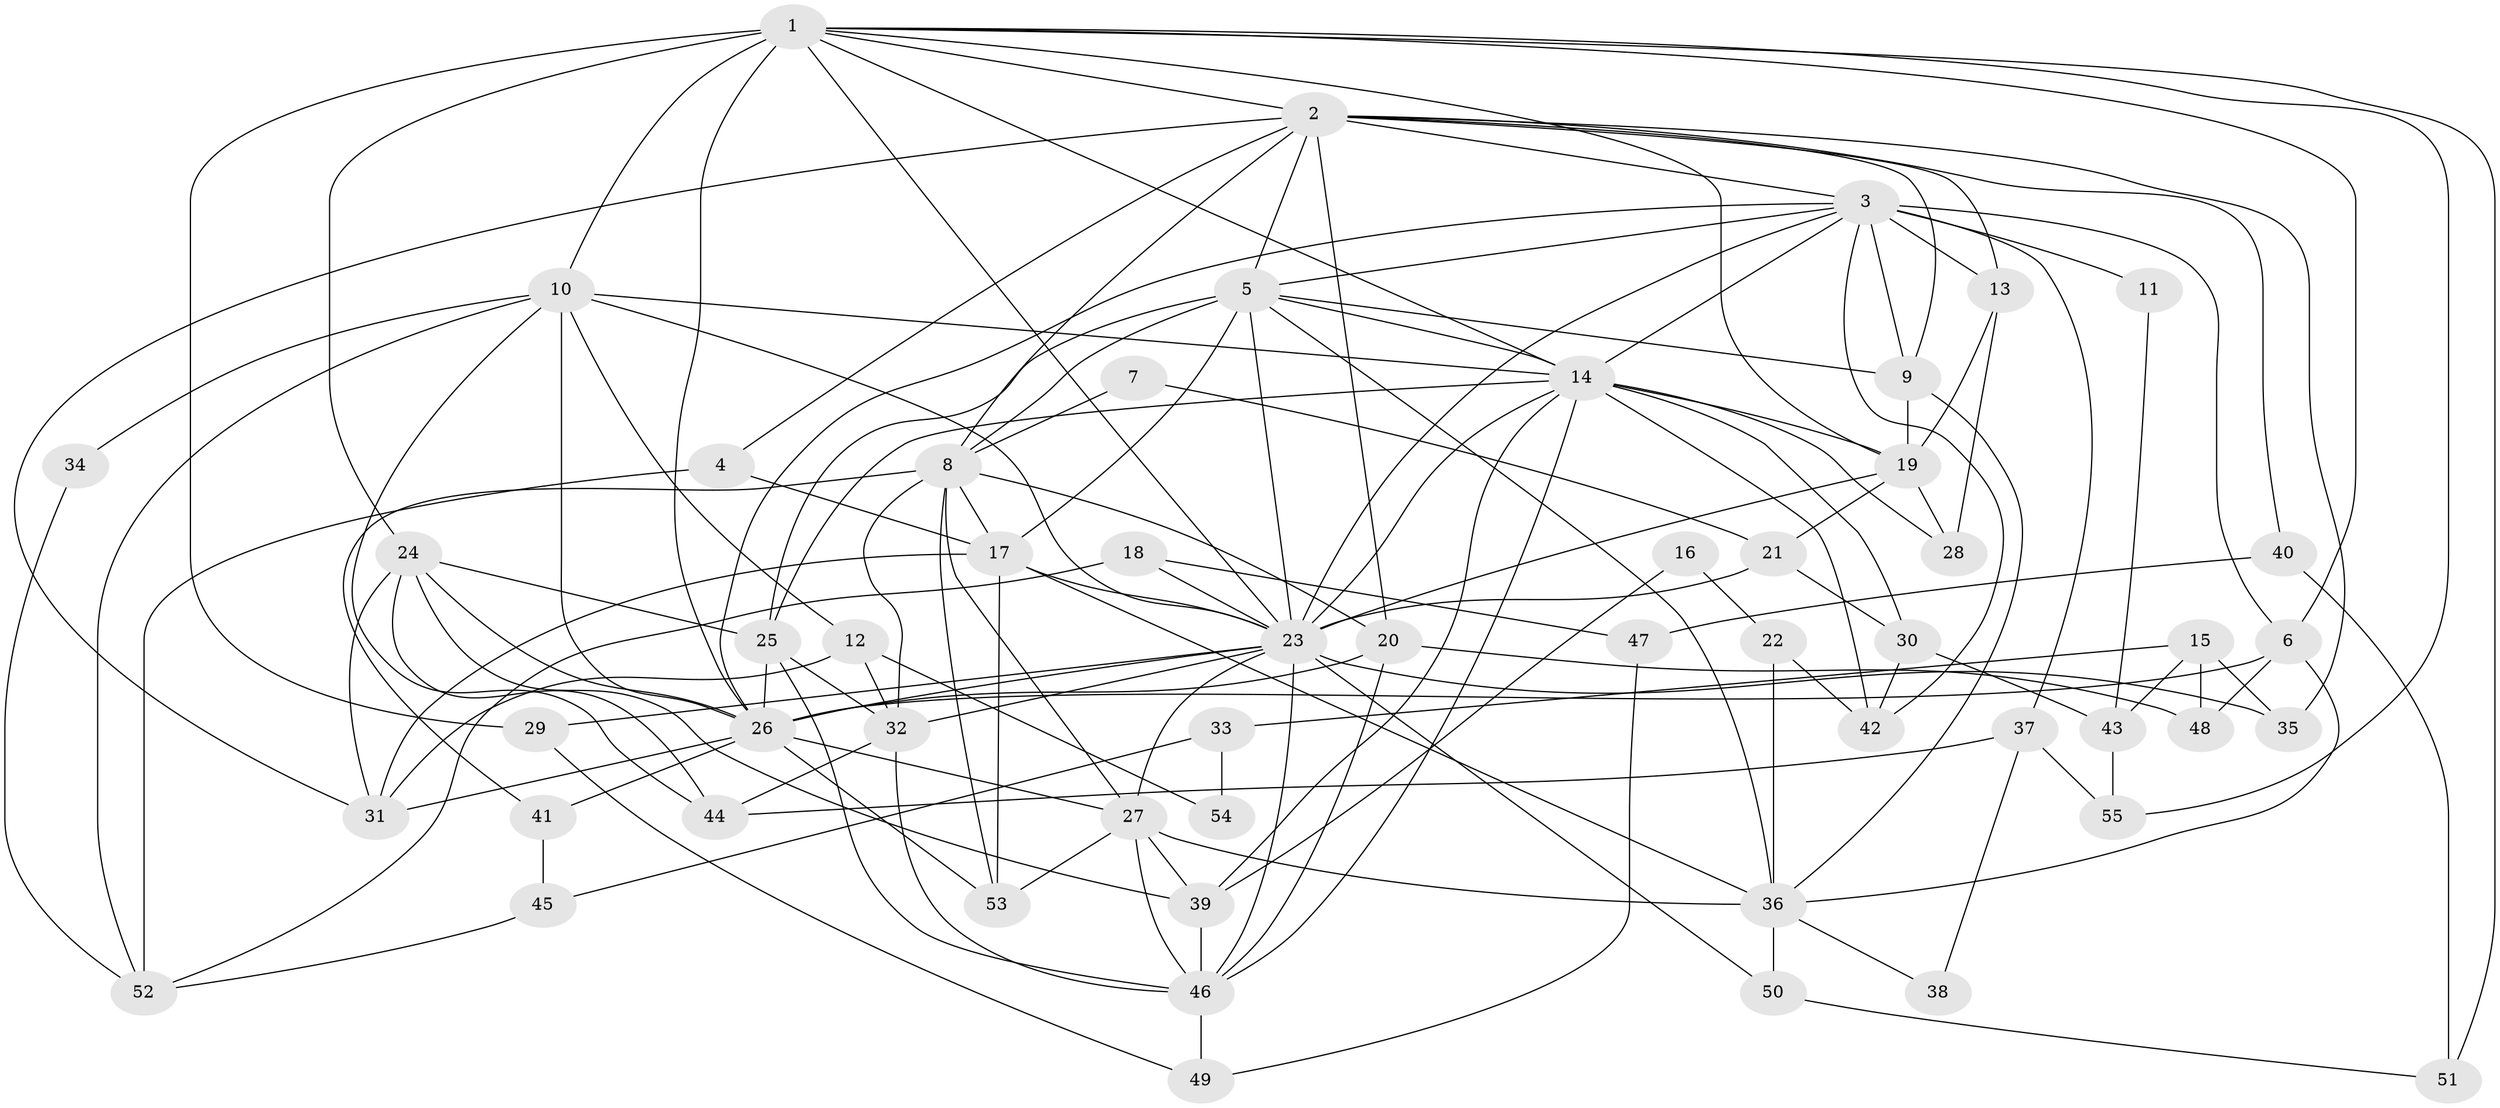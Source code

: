 // original degree distribution, {3: 0.3211009174311927, 4: 0.3302752293577982, 5: 0.1834862385321101, 2: 0.05504587155963303, 6: 0.09174311926605505, 7: 0.009174311926605505, 8: 0.009174311926605505}
// Generated by graph-tools (version 1.1) at 2025/36/03/09/25 02:36:23]
// undirected, 55 vertices, 142 edges
graph export_dot {
graph [start="1"]
  node [color=gray90,style=filled];
  1;
  2;
  3;
  4;
  5;
  6;
  7;
  8;
  9;
  10;
  11;
  12;
  13;
  14;
  15;
  16;
  17;
  18;
  19;
  20;
  21;
  22;
  23;
  24;
  25;
  26;
  27;
  28;
  29;
  30;
  31;
  32;
  33;
  34;
  35;
  36;
  37;
  38;
  39;
  40;
  41;
  42;
  43;
  44;
  45;
  46;
  47;
  48;
  49;
  50;
  51;
  52;
  53;
  54;
  55;
  1 -- 2 [weight=1.0];
  1 -- 6 [weight=1.0];
  1 -- 10 [weight=1.0];
  1 -- 14 [weight=1.0];
  1 -- 19 [weight=1.0];
  1 -- 23 [weight=1.0];
  1 -- 24 [weight=1.0];
  1 -- 26 [weight=2.0];
  1 -- 29 [weight=1.0];
  1 -- 51 [weight=1.0];
  1 -- 55 [weight=1.0];
  2 -- 3 [weight=1.0];
  2 -- 4 [weight=1.0];
  2 -- 5 [weight=1.0];
  2 -- 8 [weight=1.0];
  2 -- 9 [weight=1.0];
  2 -- 13 [weight=1.0];
  2 -- 20 [weight=1.0];
  2 -- 31 [weight=1.0];
  2 -- 35 [weight=1.0];
  2 -- 40 [weight=1.0];
  3 -- 5 [weight=1.0];
  3 -- 6 [weight=1.0];
  3 -- 9 [weight=3.0];
  3 -- 11 [weight=2.0];
  3 -- 13 [weight=1.0];
  3 -- 14 [weight=1.0];
  3 -- 23 [weight=1.0];
  3 -- 26 [weight=1.0];
  3 -- 37 [weight=1.0];
  3 -- 42 [weight=1.0];
  4 -- 17 [weight=2.0];
  4 -- 52 [weight=1.0];
  5 -- 8 [weight=1.0];
  5 -- 9 [weight=3.0];
  5 -- 14 [weight=1.0];
  5 -- 17 [weight=2.0];
  5 -- 23 [weight=2.0];
  5 -- 25 [weight=1.0];
  5 -- 36 [weight=1.0];
  6 -- 26 [weight=1.0];
  6 -- 36 [weight=1.0];
  6 -- 48 [weight=1.0];
  7 -- 8 [weight=1.0];
  7 -- 21 [weight=1.0];
  8 -- 17 [weight=1.0];
  8 -- 20 [weight=1.0];
  8 -- 27 [weight=1.0];
  8 -- 32 [weight=1.0];
  8 -- 41 [weight=1.0];
  8 -- 53 [weight=1.0];
  9 -- 19 [weight=2.0];
  9 -- 36 [weight=1.0];
  10 -- 12 [weight=1.0];
  10 -- 14 [weight=1.0];
  10 -- 23 [weight=1.0];
  10 -- 26 [weight=2.0];
  10 -- 34 [weight=1.0];
  10 -- 44 [weight=1.0];
  10 -- 52 [weight=1.0];
  11 -- 43 [weight=1.0];
  12 -- 31 [weight=1.0];
  12 -- 32 [weight=1.0];
  12 -- 54 [weight=1.0];
  13 -- 19 [weight=1.0];
  13 -- 28 [weight=1.0];
  14 -- 19 [weight=1.0];
  14 -- 23 [weight=2.0];
  14 -- 25 [weight=1.0];
  14 -- 28 [weight=1.0];
  14 -- 30 [weight=1.0];
  14 -- 39 [weight=1.0];
  14 -- 42 [weight=1.0];
  14 -- 46 [weight=1.0];
  15 -- 33 [weight=1.0];
  15 -- 35 [weight=1.0];
  15 -- 43 [weight=1.0];
  15 -- 48 [weight=1.0];
  16 -- 22 [weight=1.0];
  16 -- 39 [weight=1.0];
  17 -- 23 [weight=1.0];
  17 -- 31 [weight=1.0];
  17 -- 36 [weight=1.0];
  17 -- 53 [weight=1.0];
  18 -- 23 [weight=2.0];
  18 -- 47 [weight=1.0];
  18 -- 52 [weight=1.0];
  19 -- 21 [weight=1.0];
  19 -- 23 [weight=1.0];
  19 -- 28 [weight=1.0];
  20 -- 26 [weight=2.0];
  20 -- 46 [weight=1.0];
  20 -- 48 [weight=1.0];
  21 -- 23 [weight=1.0];
  21 -- 30 [weight=1.0];
  22 -- 36 [weight=1.0];
  22 -- 42 [weight=1.0];
  23 -- 26 [weight=1.0];
  23 -- 27 [weight=2.0];
  23 -- 29 [weight=2.0];
  23 -- 32 [weight=2.0];
  23 -- 35 [weight=1.0];
  23 -- 46 [weight=1.0];
  23 -- 50 [weight=1.0];
  24 -- 25 [weight=1.0];
  24 -- 26 [weight=1.0];
  24 -- 31 [weight=1.0];
  24 -- 39 [weight=1.0];
  24 -- 44 [weight=1.0];
  25 -- 26 [weight=2.0];
  25 -- 32 [weight=1.0];
  25 -- 46 [weight=1.0];
  26 -- 27 [weight=1.0];
  26 -- 31 [weight=1.0];
  26 -- 41 [weight=1.0];
  26 -- 53 [weight=1.0];
  27 -- 36 [weight=1.0];
  27 -- 39 [weight=2.0];
  27 -- 46 [weight=1.0];
  27 -- 53 [weight=1.0];
  29 -- 49 [weight=1.0];
  30 -- 42 [weight=1.0];
  30 -- 43 [weight=1.0];
  32 -- 44 [weight=1.0];
  32 -- 46 [weight=1.0];
  33 -- 45 [weight=1.0];
  33 -- 54 [weight=1.0];
  34 -- 52 [weight=1.0];
  36 -- 38 [weight=1.0];
  36 -- 50 [weight=1.0];
  37 -- 38 [weight=1.0];
  37 -- 44 [weight=1.0];
  37 -- 55 [weight=1.0];
  39 -- 46 [weight=1.0];
  40 -- 47 [weight=1.0];
  40 -- 51 [weight=1.0];
  41 -- 45 [weight=1.0];
  43 -- 55 [weight=1.0];
  45 -- 52 [weight=1.0];
  46 -- 49 [weight=1.0];
  47 -- 49 [weight=1.0];
  50 -- 51 [weight=1.0];
}
